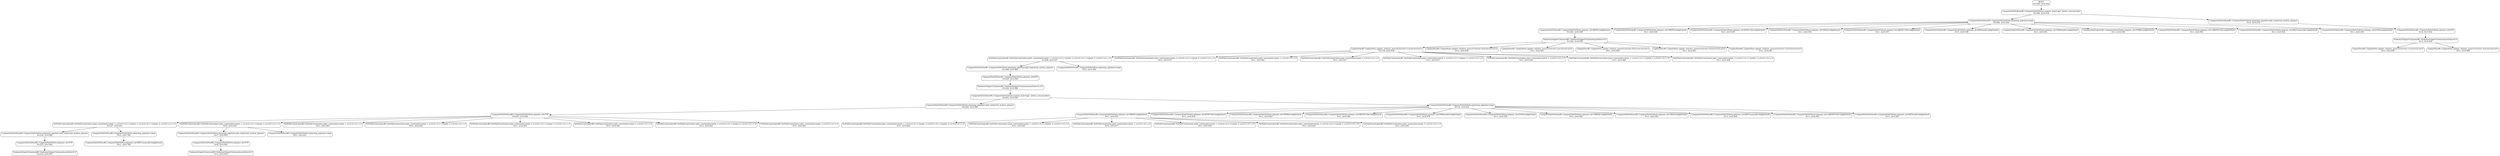 digraph MCTS {
  node [shape=box, style=rounded];
  0 [label="ROOT
N=300, Q=0.936"];
  1 [label="ComputePathToState#1.ComputePathToState.named_state=gp7_detect_arucomarker
N=300, Q=0.936"];
  2 [label="ComputePathToState#1.ComputePathToState.planning_pipeline=ompl
N=294, Q=0.936"];
  3 [label="ComputePathToState#1.ComputePathToState.planner_id=RRTkConfigDefault
N=283, Q=0.938"];
  4 [label="YaskawaGripperCommand#1.YaskawaGripperCommand.position=0.0
N=282, Q=0.938"];
  5 [label="UpdatePose#1.UpdatePose.update_relative_pose=0.0;0.0;0.11;0.0;0.0;0.0;0.0
N=276, Q=0.938"];
  6 [label="SetPathConstraints#1.SetPathConstraints.joint_constraints=joint_1_s,0.0,0.1,0.1,1.0;joint_3_s,0.0,0.1,0.1,1.0;joint_5_s,0.0,0.1,0.1,1.0
N=268, Q=0.937"];
  7 [label="ComputePathToPose#1.ComputePathToPose.planning_pipeline=pilz_industrial_motion_planner
N=266, Q=0.940"];
  8 [label="ComputePathToPose#1.ComputePathToPose.planner_id=PTP
N=265, Q=0.940"];
  9 [label="YaskawaGripperCommand#2.YaskawaGripperCommand.position=0.235
N=264, Q=0.940"];
  10 [label="ComputePathToState#2.ComputePathToState.named_state=gp7_detect_arucomarker
N=263, Q=0.940"];
  11 [label="ComputePathToState#2.ComputePathToState.planning_pipeline=pilz_industrial_motion_planner
N=244, Q=0.940"];
  12 [label="ComputePathToState#2.ComputePathToState.planner_id=PTP
N=243, Q=0.940"];
  13 [label="SetPathConstraints#2.SetPathConstraints.joint_constraints=joint_1_s,0.0,0.1,0.1,1.0;joint_3_s,0.0,0.1,0.1,1.0;joint_5_s,0.0,0.1,0.1,1.0
N=227, Q=0.941"];
  14 [label="ComputePathToPose#2.ComputePathToPose.planning_pipeline=pilz_industrial_motion_planner
N=224, Q=0.942"];
  15 [label="ComputePathToPose#2.ComputePathToPose.planner_id=PTP
N=223, Q=0.942"];
  16 [label="YaskawaGripperCommand#3.YaskawaGripperCommand.position=0.0
N=222, Q=0.942"];
  17 [label="ComputePathToPose#2.ComputePathToPose.planning_pipeline=ompl
N=2, Q=0.788"];
  18 [label="ComputePathToPose#2.ComputePathToPose.planner_id=RRTConnectkConfigDefault
N=1, Q=0.788"];
  19 [label="SetPathConstraints#2.SetPathConstraints.joint_constraints=joint_1_s,0.0,0.1,0.1,1.0;joint_3_s,0.0,0.1,0.1,1.0
N=9, Q=0.930"];
  20 [label="ComputePathToPose#2.ComputePathToPose.planning_pipeline=pilz_industrial_motion_planner
N=7, Q=0.943"];
  21 [label="ComputePathToPose#2.ComputePathToPose.planner_id=PTP
N=6, Q=0.943"];
  22 [label="YaskawaGripperCommand#3.YaskawaGripperCommand.position=0.0
N=5, Q=0.943"];
  23 [label="ComputePathToPose#2.ComputePathToPose.planning_pipeline=ompl
N=1, Q=0.831"];
  24 [label="SetPathConstraints#2.SetPathConstraints.joint_constraints=joint_1_s,0.0,0.1,0.1,1.0
N=1, Q=0.943"];
  25 [label="SetPathConstraints#2.SetPathConstraints.joint_constraints=joint_1_s,0.0,0.1,0.1,1.0;joint_5_s,0.0,0.1,0.1,1.0
N=1, Q=0.942"];
  26 [label="SetPathConstraints#2.SetPathConstraints.joint_constraints=joint_3_s,0.0,0.1,0.1,1.0;joint_5_s,0.0,0.1,0.1,1.0
N=1, Q=0.942"];
  27 [label="SetPathConstraints#2.SetPathConstraints.joint_constraints=joint_5_s,0.0,0.1,0.1,1.0
N=1, Q=0.942"];
  28 [label="SetPathConstraints#2.SetPathConstraints.joint_constraints=joint_3_s,0.0,0.1,0.1,1.0;joint_6_s,0.0,0.1,0.1,1.0
N=1, Q=0.941"];
  29 [label="SetPathConstraints#2.SetPathConstraints.joint_constraints=joint_3_s,0.0,0.1,0.1,1.0
N=1, Q=0.943"];
  30 [label="ComputePathToState#2.ComputePathToState.planning_pipeline=ompl
N=18, Q=0.932"];
  31 [label="ComputePathToState#2.ComputePathToState.planner_id=RRTkConfigDefault
N=7, Q=0.931"];
  32 [label="SetPathConstraints#2.SetPathConstraints.joint_constraints=joint_1_s,0.0,0.1,0.1,1.0;joint_3_s,0.0,0.1,0.1,1.0;joint_5_s,0.0,0.1,0.1,1.0
N=1, Q=0.940"];
  33 [label="SetPathConstraints#2.SetPathConstraints.joint_constraints=joint_1_s,0.0,0.1,0.1,1.0;joint_3_s,0.0,0.1,0.1,1.0
N=1, Q=0.941"];
  34 [label="SetPathConstraints#2.SetPathConstraints.joint_constraints=joint_1_s,0.0,0.1,0.1,1.0
N=1, Q=0.877"];
  35 [label="SetPathConstraints#2.SetPathConstraints.joint_constraints=joint_1_s,0.0,0.1,0.1,1.0;joint_5_s,0.0,0.1,0.1,1.0
N=1, Q=0.938"];
  36 [label="SetPathConstraints#2.SetPathConstraints.joint_constraints=joint_3_s,0.0,0.1,0.1,1.0;joint_5_s,0.0,0.1,0.1,1.0
N=1, Q=0.941"];
  37 [label="SetPathConstraints#2.SetPathConstraints.joint_constraints=joint_5_s,0.0,0.1,0.1,1.0
N=1, Q=0.939"];
  38 [label="ComputePathToState#2.ComputePathToState.planner_id=KPIECEkConfigDefault
N=1, Q=0.918"];
  39 [label="ComputePathToState#2.ComputePathToState.planner_id=PRMkConfigDefault
N=1, Q=0.943"];
  40 [label="ComputePathToState#2.ComputePathToState.planner_id=BKPIECEkConfigDefault
N=1, Q=0.942"];
  41 [label="ComputePathToState#2.ComputePathToState.planner_id=PRMstarkConfigDefault
N=1, Q=0.878"];
  42 [label="ComputePathToState#2.ComputePathToState.planner_id=ESTkConfigDefault
N=1, Q=0.938"];
  43 [label="ComputePathToState#2.ComputePathToState.planner_id=TRRTkConfigDefault
N=1, Q=0.942"];
  44 [label="ComputePathToState#2.ComputePathToState.planner_id=SBLkConfigDefault
N=1, Q=0.941"];
  45 [label="ComputePathToState#2.ComputePathToState.planner_id=RRTConnectkConfigDefault
N=1, Q=0.944"];
  46 [label="ComputePathToState#2.ComputePathToState.planner_id=LBKPIECEkConfigDefault
N=1, Q=0.942"];
  47 [label="ComputePathToState#2.ComputePathToState.planner_id=RRTstarkConfigDefault
N=1, Q=0.941"];
  48 [label="ComputePathToPose#1.ComputePathToPose.planning_pipeline=ompl
N=1, Q=0.300"];
  49 [label="SetPathConstraints#1.SetPathConstraints.joint_constraints=joint_3_s,0.0,0.1,0.1,1.0;joint_6_s,0.0,0.1,0.1,1.0
N=1, Q=0.937"];
  50 [label="SetPathConstraints#1.SetPathConstraints.joint_constraints=joint_1_s,0.0,0.1,0.1,1.0
N=1, Q=0.941"];
  51 [label="SetPathConstraints#1.SetPathConstraints.joint_constraints=joint_3_s,0.0,0.1,0.1,1.0
N=1, Q=0.937"];
  52 [label="SetPathConstraints#1.SetPathConstraints.joint_constraints=joint_1_s,0.0,0.1,0.1,1.0;joint_3_s,0.0,0.1,0.1,1.0
N=1, Q=0.937"];
  53 [label="SetPathConstraints#1.SetPathConstraints.joint_constraints=joint_5_s,0.0,0.1,0.1,1.0
N=1, Q=0.939"];
  54 [label="SetPathConstraints#1.SetPathConstraints.joint_constraints=joint_1_s,0.0,0.1,0.1,1.0;joint_5_s,0.0,0.1,0.1,1.0
N=1, Q=0.989"];
  55 [label="SetPathConstraints#1.SetPathConstraints.joint_constraints=joint_3_s,0.0,0.1,0.1,1.0;joint_5_s,0.0,0.1,0.1,1.0
N=1, Q=0.938"];
  56 [label="UpdatePose#1.UpdatePose.update_relative_pose=0.0;0.0;0.10;0.0;0.0;0.0;0.0
N=1, Q=0.939"];
  57 [label="UpdatePose#1.UpdatePose.update_relative_pose=0.0;0.0;0.12;0.0;0.0;0.0;0.0
N=1, Q=0.943"];
  58 [label="UpdatePose#1.UpdatePose.update_relative_pose=0.0;0.0;0.105;0.0;0.0;0.0;0.0
N=1, Q=0.924"];
  59 [label="UpdatePose#1.UpdatePose.update_relative_pose=0.0;0.0;0.125;0.0;0.0;0.0;0.0
N=1, Q=0.943"];
  60 [label="UpdatePose#1.UpdatePose.update_relative_pose=0.0;0.0;0.115;0.0;0.0;0.0;0.0
N=1, Q=0.943"];
  61 [label="ComputePathToState#1.ComputePathToState.planner_id=TRRTkConfigDefault
N=1, Q=0.936"];
  62 [label="ComputePathToState#1.ComputePathToState.planner_id=KPIECEkConfigDefault
N=1, Q=0.939"];
  63 [label="ComputePathToState#1.ComputePathToState.planner_id=SBLkConfigDefault
N=1, Q=0.936"];
  64 [label="ComputePathToState#1.ComputePathToState.planner_id=BKPIECEkConfigDefault
N=1, Q=0.937"];
  65 [label="ComputePathToState#1.ComputePathToState.planner_id=RRTstarkConfigDefault
N=1, Q=0.938"];
  66 [label="ComputePathToState#1.ComputePathToState.planner_id=PRMstarkConfigDefault
N=1, Q=0.941"];
  67 [label="ComputePathToState#1.ComputePathToState.planner_id=PRMkConfigDefault
N=1, Q=0.938"];
  68 [label="ComputePathToState#1.ComputePathToState.planner_id=LBKPIECEkConfigDefault
N=1, Q=0.943"];
  69 [label="ComputePathToState#1.ComputePathToState.planner_id=RRTConnectkConfigDefault
N=1, Q=0.450"];
  70 [label="ComputePathToState#1.ComputePathToState.planner_id=ESTkConfigDefault
N=1, Q=0.939"];
  71 [label="ComputePathToState#1.ComputePathToState.planning_pipeline=pilz_industrial_motion_planner
N=5, Q=0.933"];
  72 [label="ComputePathToState#1.ComputePathToState.planner_id=PTP
N=4, Q=0.932"];
  73 [label="YaskawaGripperCommand#1.YaskawaGripperCommand.position=0.0
N=3, Q=0.929"];
  74 [label="UpdatePose#1.UpdatePose.update_relative_pose=0.0;0.0;0.11;0.0;0.0;0.0;0.0
N=1, Q=0.939"];
  75 [label="UpdatePose#1.UpdatePose.update_relative_pose=0.0;0.0;0.10;0.0;0.0;0.0;0.0
N=1, Q=0.909"];
  0 -> 1;
  1 -> 2;
  2 -> 3;
  3 -> 4;
  4 -> 5;
  5 -> 6;
  6 -> 7;
  7 -> 8;
  8 -> 9;
  9 -> 10;
  10 -> 11;
  11 -> 12;
  12 -> 13;
  13 -> 14;
  14 -> 15;
  15 -> 16;
  13 -> 17;
  17 -> 18;
  12 -> 19;
  19 -> 20;
  20 -> 21;
  21 -> 22;
  19 -> 23;
  12 -> 24;
  12 -> 25;
  12 -> 26;
  12 -> 27;
  12 -> 28;
  12 -> 29;
  10 -> 30;
  30 -> 31;
  31 -> 32;
  31 -> 33;
  31 -> 34;
  31 -> 35;
  31 -> 36;
  31 -> 37;
  30 -> 38;
  30 -> 39;
  30 -> 40;
  30 -> 41;
  30 -> 42;
  30 -> 43;
  30 -> 44;
  30 -> 45;
  30 -> 46;
  30 -> 47;
  6 -> 48;
  5 -> 49;
  5 -> 50;
  5 -> 51;
  5 -> 52;
  5 -> 53;
  5 -> 54;
  5 -> 55;
  4 -> 56;
  4 -> 57;
  4 -> 58;
  4 -> 59;
  4 -> 60;
  2 -> 61;
  2 -> 62;
  2 -> 63;
  2 -> 64;
  2 -> 65;
  2 -> 66;
  2 -> 67;
  2 -> 68;
  2 -> 69;
  2 -> 70;
  1 -> 71;
  71 -> 72;
  72 -> 73;
  73 -> 74;
  73 -> 75;
}
